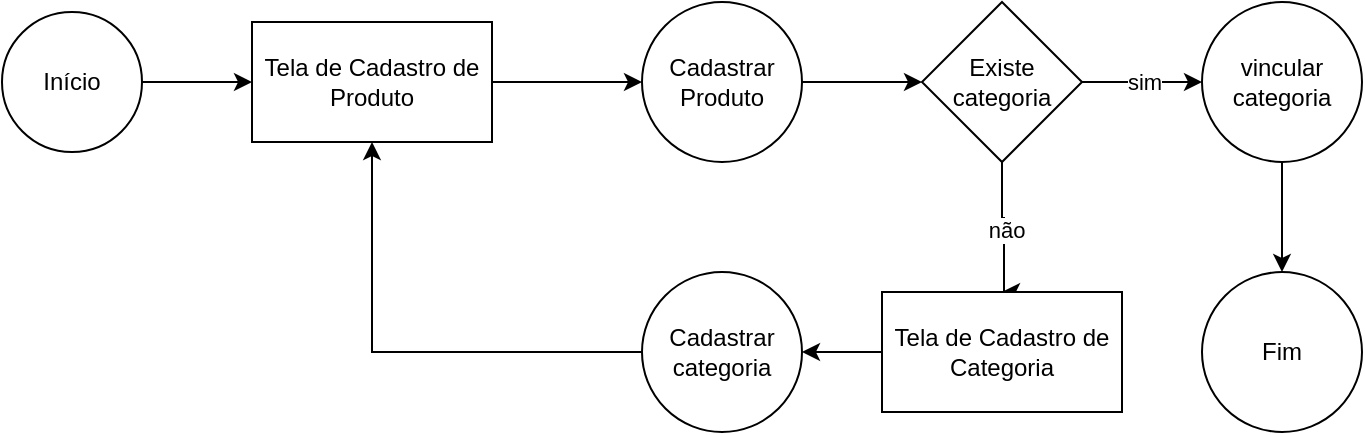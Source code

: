 <mxfile version="26.2.9">
  <diagram id="C5RBs43oDa-KdzZeNtuy" name="Page-1">
    <mxGraphModel dx="999" dy="591" grid="1" gridSize="10" guides="1" tooltips="1" connect="1" arrows="1" fold="1" page="1" pageScale="1" pageWidth="827" pageHeight="1169" math="0" shadow="0">
      <root>
        <mxCell id="WIyWlLk6GJQsqaUBKTNV-0" />
        <mxCell id="WIyWlLk6GJQsqaUBKTNV-1" parent="WIyWlLk6GJQsqaUBKTNV-0" />
        <mxCell id="MBB-JSFuoTkb3xcE7UOP-3" value="" style="edgeStyle=orthogonalEdgeStyle;rounded=0;orthogonalLoop=1;jettySize=auto;html=1;" edge="1" parent="WIyWlLk6GJQsqaUBKTNV-1" source="MBB-JSFuoTkb3xcE7UOP-0" target="MBB-JSFuoTkb3xcE7UOP-2">
          <mxGeometry relative="1" as="geometry" />
        </mxCell>
        <mxCell id="MBB-JSFuoTkb3xcE7UOP-0" value="Início" style="ellipse;whiteSpace=wrap;html=1;aspect=fixed;" vertex="1" parent="WIyWlLk6GJQsqaUBKTNV-1">
          <mxGeometry x="110" y="140" width="70" height="70" as="geometry" />
        </mxCell>
        <mxCell id="MBB-JSFuoTkb3xcE7UOP-5" value="" style="edgeStyle=orthogonalEdgeStyle;rounded=0;orthogonalLoop=1;jettySize=auto;html=1;" edge="1" parent="WIyWlLk6GJQsqaUBKTNV-1" source="MBB-JSFuoTkb3xcE7UOP-2" target="MBB-JSFuoTkb3xcE7UOP-4">
          <mxGeometry relative="1" as="geometry" />
        </mxCell>
        <mxCell id="MBB-JSFuoTkb3xcE7UOP-2" value="Tela de Cadastro de Produto" style="whiteSpace=wrap;html=1;" vertex="1" parent="WIyWlLk6GJQsqaUBKTNV-1">
          <mxGeometry x="235" y="145" width="120" height="60" as="geometry" />
        </mxCell>
        <mxCell id="MBB-JSFuoTkb3xcE7UOP-9" style="edgeStyle=orthogonalEdgeStyle;rounded=0;orthogonalLoop=1;jettySize=auto;html=1;entryX=0;entryY=0.5;entryDx=0;entryDy=0;" edge="1" parent="WIyWlLk6GJQsqaUBKTNV-1" source="MBB-JSFuoTkb3xcE7UOP-4" target="MBB-JSFuoTkb3xcE7UOP-8">
          <mxGeometry relative="1" as="geometry" />
        </mxCell>
        <mxCell id="MBB-JSFuoTkb3xcE7UOP-4" value="Cadastrar Produto" style="ellipse;whiteSpace=wrap;html=1;" vertex="1" parent="WIyWlLk6GJQsqaUBKTNV-1">
          <mxGeometry x="430" y="135" width="80" height="80" as="geometry" />
        </mxCell>
        <mxCell id="MBB-JSFuoTkb3xcE7UOP-11" style="edgeStyle=orthogonalEdgeStyle;rounded=0;orthogonalLoop=1;jettySize=auto;html=1;exitX=1;exitY=0.5;exitDx=0;exitDy=0;entryX=0;entryY=0.5;entryDx=0;entryDy=0;" edge="1" parent="WIyWlLk6GJQsqaUBKTNV-1" source="MBB-JSFuoTkb3xcE7UOP-8" target="MBB-JSFuoTkb3xcE7UOP-10">
          <mxGeometry relative="1" as="geometry" />
        </mxCell>
        <mxCell id="MBB-JSFuoTkb3xcE7UOP-12" value="&lt;div&gt;sim&lt;/div&gt;" style="edgeLabel;html=1;align=center;verticalAlign=middle;resizable=0;points=[];" vertex="1" connectable="0" parent="MBB-JSFuoTkb3xcE7UOP-11">
          <mxGeometry x="0.033" relative="1" as="geometry">
            <mxPoint as="offset" />
          </mxGeometry>
        </mxCell>
        <mxCell id="MBB-JSFuoTkb3xcE7UOP-15" style="edgeStyle=orthogonalEdgeStyle;rounded=0;orthogonalLoop=1;jettySize=auto;html=1;entryX=0.5;entryY=0;entryDx=0;entryDy=0;" edge="1" parent="WIyWlLk6GJQsqaUBKTNV-1" source="MBB-JSFuoTkb3xcE7UOP-8" target="MBB-JSFuoTkb3xcE7UOP-17">
          <mxGeometry relative="1" as="geometry">
            <mxPoint x="610" y="270" as="targetPoint" />
            <Array as="points">
              <mxPoint x="610" y="243" />
              <mxPoint x="611" y="243" />
            </Array>
          </mxGeometry>
        </mxCell>
        <mxCell id="MBB-JSFuoTkb3xcE7UOP-16" value="não" style="edgeLabel;html=1;align=center;verticalAlign=middle;resizable=0;points=[];" vertex="1" connectable="0" parent="MBB-JSFuoTkb3xcE7UOP-15">
          <mxGeometry x="0.041" y="1" relative="1" as="geometry">
            <mxPoint as="offset" />
          </mxGeometry>
        </mxCell>
        <mxCell id="MBB-JSFuoTkb3xcE7UOP-8" value="Existe categoria" style="rhombus;whiteSpace=wrap;html=1;" vertex="1" parent="WIyWlLk6GJQsqaUBKTNV-1">
          <mxGeometry x="570" y="135" width="80" height="80" as="geometry" />
        </mxCell>
        <mxCell id="MBB-JSFuoTkb3xcE7UOP-14" style="edgeStyle=orthogonalEdgeStyle;rounded=0;orthogonalLoop=1;jettySize=auto;html=1;" edge="1" parent="WIyWlLk6GJQsqaUBKTNV-1" source="MBB-JSFuoTkb3xcE7UOP-10" target="MBB-JSFuoTkb3xcE7UOP-21">
          <mxGeometry relative="1" as="geometry">
            <mxPoint x="750" y="270" as="targetPoint" />
          </mxGeometry>
        </mxCell>
        <mxCell id="MBB-JSFuoTkb3xcE7UOP-10" value="vincular categoria" style="ellipse;whiteSpace=wrap;html=1;" vertex="1" parent="WIyWlLk6GJQsqaUBKTNV-1">
          <mxGeometry x="710" y="135" width="80" height="80" as="geometry" />
        </mxCell>
        <mxCell id="MBB-JSFuoTkb3xcE7UOP-18" style="edgeStyle=orthogonalEdgeStyle;rounded=0;orthogonalLoop=1;jettySize=auto;html=1;exitX=0;exitY=0.5;exitDx=0;exitDy=0;" edge="1" parent="WIyWlLk6GJQsqaUBKTNV-1" source="MBB-JSFuoTkb3xcE7UOP-17" target="MBB-JSFuoTkb3xcE7UOP-19">
          <mxGeometry relative="1" as="geometry">
            <mxPoint x="500" y="310" as="targetPoint" />
          </mxGeometry>
        </mxCell>
        <mxCell id="MBB-JSFuoTkb3xcE7UOP-17" value="Tela de Cadastro de Categoria" style="rounded=0;whiteSpace=wrap;html=1;" vertex="1" parent="WIyWlLk6GJQsqaUBKTNV-1">
          <mxGeometry x="550" y="280" width="120" height="60" as="geometry" />
        </mxCell>
        <mxCell id="MBB-JSFuoTkb3xcE7UOP-20" style="edgeStyle=orthogonalEdgeStyle;rounded=0;orthogonalLoop=1;jettySize=auto;html=1;entryX=0.5;entryY=1;entryDx=0;entryDy=0;" edge="1" parent="WIyWlLk6GJQsqaUBKTNV-1" source="MBB-JSFuoTkb3xcE7UOP-19" target="MBB-JSFuoTkb3xcE7UOP-2">
          <mxGeometry relative="1" as="geometry" />
        </mxCell>
        <mxCell id="MBB-JSFuoTkb3xcE7UOP-19" value="Cadastrar categoria" style="ellipse;whiteSpace=wrap;html=1;aspect=fixed;" vertex="1" parent="WIyWlLk6GJQsqaUBKTNV-1">
          <mxGeometry x="430" y="270" width="80" height="80" as="geometry" />
        </mxCell>
        <mxCell id="MBB-JSFuoTkb3xcE7UOP-21" value="Fim" style="ellipse;whiteSpace=wrap;html=1;aspect=fixed;" vertex="1" parent="WIyWlLk6GJQsqaUBKTNV-1">
          <mxGeometry x="710" y="270" width="80" height="80" as="geometry" />
        </mxCell>
      </root>
    </mxGraphModel>
  </diagram>
</mxfile>
